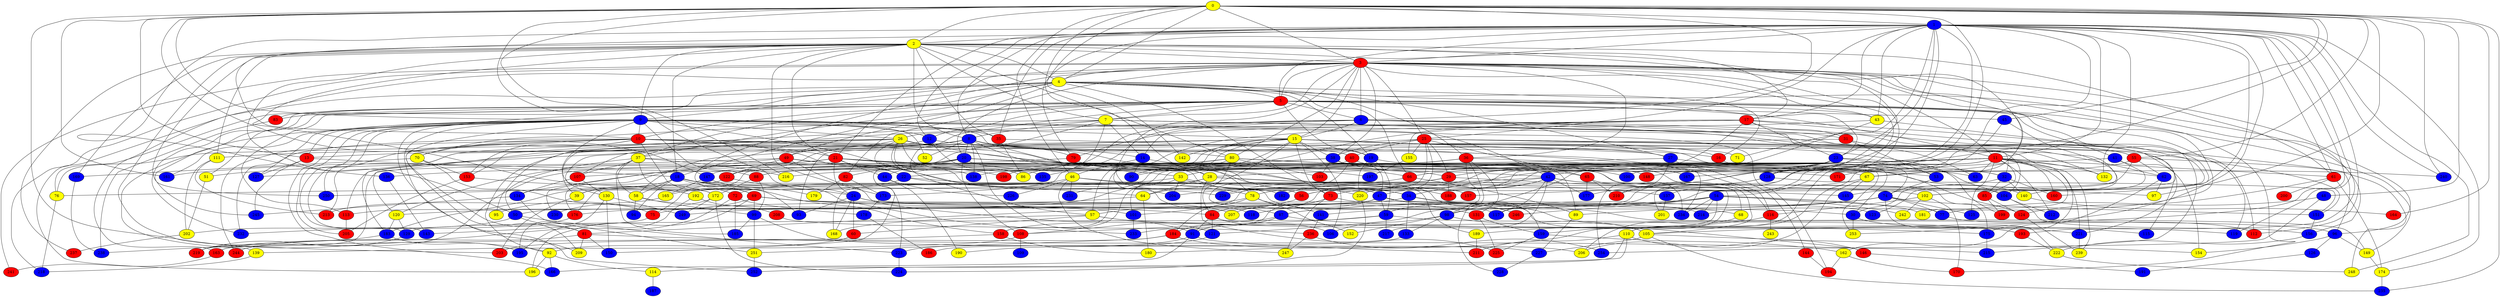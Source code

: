 graph {
0 [style = filled fillcolor = yellow];
1 [style = filled fillcolor = blue];
2 [style = filled fillcolor = yellow];
3 [style = filled fillcolor = red];
4 [style = filled fillcolor = yellow];
5 [style = filled fillcolor = red];
6 [style = filled fillcolor = blue];
7 [style = filled fillcolor = yellow];
8 [style = filled fillcolor = blue];
9 [style = filled fillcolor = blue];
10 [style = filled fillcolor = red];
11 [style = filled fillcolor = red];
12 [style = filled fillcolor = blue];
13 [style = filled fillcolor = red];
14 [style = filled fillcolor = blue];
15 [style = filled fillcolor = yellow];
16 [style = filled fillcolor = red];
17 [style = filled fillcolor = red];
18 [style = filled fillcolor = blue];
19 [style = filled fillcolor = blue];
20 [style = filled fillcolor = blue];
21 [style = filled fillcolor = red];
22 [style = filled fillcolor = blue];
23 [style = filled fillcolor = blue];
24 [style = filled fillcolor = blue];
25 [style = filled fillcolor = red];
26 [style = filled fillcolor = yellow];
27 [style = filled fillcolor = blue];
28 [style = filled fillcolor = yellow];
29 [style = filled fillcolor = red];
30 [style = filled fillcolor = blue];
31 [style = filled fillcolor = red];
32 [style = filled fillcolor = blue];
33 [style = filled fillcolor = yellow];
34 [style = filled fillcolor = blue];
35 [style = filled fillcolor = red];
36 [style = filled fillcolor = red];
37 [style = filled fillcolor = yellow];
38 [style = filled fillcolor = blue];
39 [style = filled fillcolor = yellow];
40 [style = filled fillcolor = red];
41 [style = filled fillcolor = blue];
42 [style = filled fillcolor = blue];
43 [style = filled fillcolor = yellow];
44 [style = filled fillcolor = blue];
45 [style = filled fillcolor = blue];
46 [style = filled fillcolor = yellow];
47 [style = filled fillcolor = blue];
48 [style = filled fillcolor = blue];
49 [style = filled fillcolor = red];
50 [style = filled fillcolor = blue];
51 [style = filled fillcolor = yellow];
52 [style = filled fillcolor = yellow];
53 [style = filled fillcolor = blue];
54 [style = filled fillcolor = blue];
55 [style = filled fillcolor = red];
56 [style = filled fillcolor = red];
57 [style = filled fillcolor = yellow];
58 [style = filled fillcolor = yellow];
59 [style = filled fillcolor = blue];
60 [style = filled fillcolor = red];
61 [style = filled fillcolor = red];
62 [style = filled fillcolor = blue];
63 [style = filled fillcolor = blue];
64 [style = filled fillcolor = yellow];
65 [style = filled fillcolor = red];
66 [style = filled fillcolor = red];
67 [style = filled fillcolor = yellow];
68 [style = filled fillcolor = yellow];
69 [style = filled fillcolor = red];
70 [style = filled fillcolor = yellow];
71 [style = filled fillcolor = yellow];
72 [style = filled fillcolor = red];
73 [style = filled fillcolor = red];
74 [style = filled fillcolor = blue];
75 [style = filled fillcolor = red];
76 [style = filled fillcolor = yellow];
77 [style = filled fillcolor = blue];
78 [style = filled fillcolor = yellow];
79 [style = filled fillcolor = red];
80 [style = filled fillcolor = yellow];
81 [style = filled fillcolor = red];
82 [style = filled fillcolor = red];
83 [style = filled fillcolor = red];
84 [style = filled fillcolor = red];
85 [style = filled fillcolor = red];
86 [style = filled fillcolor = yellow];
87 [style = filled fillcolor = blue];
88 [style = filled fillcolor = red];
89 [style = filled fillcolor = yellow];
90 [style = filled fillcolor = blue];
91 [style = filled fillcolor = blue];
92 [style = filled fillcolor = yellow];
93 [style = filled fillcolor = blue];
94 [style = filled fillcolor = blue];
95 [style = filled fillcolor = yellow];
96 [style = filled fillcolor = blue];
97 [style = filled fillcolor = yellow];
98 [style = filled fillcolor = blue];
99 [style = filled fillcolor = blue];
100 [style = filled fillcolor = blue];
101 [style = filled fillcolor = blue];
102 [style = filled fillcolor = yellow];
103 [style = filled fillcolor = red];
104 [style = filled fillcolor = blue];
105 [style = filled fillcolor = yellow];
106 [style = filled fillcolor = blue];
107 [style = filled fillcolor = red];
108 [style = filled fillcolor = red];
109 [style = filled fillcolor = blue];
110 [style = filled fillcolor = yellow];
111 [style = filled fillcolor = yellow];
112 [style = filled fillcolor = red];
113 [style = filled fillcolor = red];
114 [style = filled fillcolor = yellow];
115 [style = filled fillcolor = blue];
116 [style = filled fillcolor = red];
117 [style = filled fillcolor = blue];
118 [style = filled fillcolor = blue];
119 [style = filled fillcolor = blue];
120 [style = filled fillcolor = yellow];
121 [style = filled fillcolor = blue];
122 [style = filled fillcolor = red];
123 [style = filled fillcolor = blue];
124 [style = filled fillcolor = red];
125 [style = filled fillcolor = blue];
126 [style = filled fillcolor = blue];
127 [style = filled fillcolor = blue];
128 [style = filled fillcolor = blue];
129 [style = filled fillcolor = blue];
130 [style = filled fillcolor = yellow];
131 [style = filled fillcolor = red];
132 [style = filled fillcolor = yellow];
133 [style = filled fillcolor = blue];
134 [style = filled fillcolor = blue];
135 [style = filled fillcolor = blue];
136 [style = filled fillcolor = blue];
137 [style = filled fillcolor = blue];
138 [style = filled fillcolor = blue];
139 [style = filled fillcolor = yellow];
140 [style = filled fillcolor = yellow];
141 [style = filled fillcolor = blue];
142 [style = filled fillcolor = yellow];
143 [style = filled fillcolor = blue];
144 [style = filled fillcolor = red];
145 [style = filled fillcolor = blue];
146 [style = filled fillcolor = red];
147 [style = filled fillcolor = blue];
148 [style = filled fillcolor = red];
149 [style = filled fillcolor = yellow];
150 [style = filled fillcolor = blue];
151 [style = filled fillcolor = blue];
152 [style = filled fillcolor = yellow];
153 [style = filled fillcolor = red];
154 [style = filled fillcolor = yellow];
155 [style = filled fillcolor = yellow];
156 [style = filled fillcolor = blue];
157 [style = filled fillcolor = red];
158 [style = filled fillcolor = red];
159 [style = filled fillcolor = blue];
160 [style = filled fillcolor = red];
161 [style = filled fillcolor = blue];
162 [style = filled fillcolor = yellow];
163 [style = filled fillcolor = red];
164 [style = filled fillcolor = red];
165 [style = filled fillcolor = yellow];
166 [style = filled fillcolor = blue];
167 [style = filled fillcolor = blue];
168 [style = filled fillcolor = yellow];
169 [style = filled fillcolor = blue];
170 [style = filled fillcolor = red];
171 [style = filled fillcolor = red];
172 [style = filled fillcolor = yellow];
173 [style = filled fillcolor = blue];
174 [style = filled fillcolor = yellow];
175 [style = filled fillcolor = blue];
176 [style = filled fillcolor = red];
177 [style = filled fillcolor = blue];
178 [style = filled fillcolor = blue];
179 [style = filled fillcolor = yellow];
180 [style = filled fillcolor = yellow];
181 [style = filled fillcolor = yellow];
182 [style = filled fillcolor = blue];
183 [style = filled fillcolor = blue];
184 [style = filled fillcolor = red];
185 [style = filled fillcolor = blue];
186 [style = filled fillcolor = red];
187 [style = filled fillcolor = blue];
188 [style = filled fillcolor = red];
189 [style = filled fillcolor = yellow];
190 [style = filled fillcolor = yellow];
191 [style = filled fillcolor = blue];
192 [style = filled fillcolor = yellow];
193 [style = filled fillcolor = red];
194 [style = filled fillcolor = red];
195 [style = filled fillcolor = blue];
196 [style = filled fillcolor = yellow];
197 [style = filled fillcolor = blue];
198 [style = filled fillcolor = red];
199 [style = filled fillcolor = red];
200 [style = filled fillcolor = red];
201 [style = filled fillcolor = yellow];
202 [style = filled fillcolor = yellow];
203 [style = filled fillcolor = red];
204 [style = filled fillcolor = blue];
205 [style = filled fillcolor = red];
206 [style = filled fillcolor = yellow];
207 [style = filled fillcolor = yellow];
208 [style = filled fillcolor = red];
209 [style = filled fillcolor = yellow];
210 [style = filled fillcolor = red];
211 [style = filled fillcolor = red];
212 [style = filled fillcolor = blue];
213 [style = filled fillcolor = red];
214 [style = filled fillcolor = blue];
215 [style = filled fillcolor = blue];
216 [style = filled fillcolor = yellow];
217 [style = filled fillcolor = blue];
218 [style = filled fillcolor = blue];
219 [style = filled fillcolor = red];
220 [style = filled fillcolor = yellow];
221 [style = filled fillcolor = blue];
222 [style = filled fillcolor = yellow];
223 [style = filled fillcolor = blue];
224 [style = filled fillcolor = blue];
225 [style = filled fillcolor = red];
226 [style = filled fillcolor = blue];
227 [style = filled fillcolor = blue];
228 [style = filled fillcolor = blue];
229 [style = filled fillcolor = blue];
230 [style = filled fillcolor = blue];
231 [style = filled fillcolor = blue];
232 [style = filled fillcolor = blue];
233 [style = filled fillcolor = blue];
234 [style = filled fillcolor = blue];
235 [style = filled fillcolor = blue];
236 [style = filled fillcolor = red];
237 [style = filled fillcolor = red];
238 [style = filled fillcolor = blue];
239 [style = filled fillcolor = yellow];
240 [style = filled fillcolor = blue];
241 [style = filled fillcolor = red];
242 [style = filled fillcolor = yellow];
243 [style = filled fillcolor = yellow];
244 [style = filled fillcolor = red];
245 [style = filled fillcolor = blue];
246 [style = filled fillcolor = red];
247 [style = filled fillcolor = yellow];
248 [style = filled fillcolor = yellow];
249 [style = filled fillcolor = blue];
250 [style = filled fillcolor = blue];
251 [style = filled fillcolor = yellow];
252 [style = filled fillcolor = blue];
253 [style = filled fillcolor = yellow];
254 [style = filled fillcolor = blue];
1 -- 5;
0 -- 4;
0 -- 3;
0 -- 2;
0 -- 1;
0 -- 6;
0 -- 9;
0 -- 13;
0 -- 24;
0 -- 28;
0 -- 45;
0 -- 46;
0 -- 48;
0 -- 55;
0 -- 92;
0 -- 97;
0 -- 142;
0 -- 147;
0 -- 161;
0 -- 164;
0 -- 167;
0 -- 177;
0 -- 216;
0 -- 235;
0 -- 240;
1 -- 2;
1 -- 3;
1 -- 8;
1 -- 10;
1 -- 11;
1 -- 12;
1 -- 17;
1 -- 21;
1 -- 23;
1 -- 25;
1 -- 35;
1 -- 43;
1 -- 61;
1 -- 71;
1 -- 79;
1 -- 100;
1 -- 105;
1 -- 112;
1 -- 119;
1 -- 128;
1 -- 132;
1 -- 136;
1 -- 140;
1 -- 148;
1 -- 174;
1 -- 214;
1 -- 240;
1 -- 248;
2 -- 3;
2 -- 4;
2 -- 7;
2 -- 8;
2 -- 9;
2 -- 17;
2 -- 18;
2 -- 21;
2 -- 35;
2 -- 50;
2 -- 61;
2 -- 80;
2 -- 110;
2 -- 111;
2 -- 169;
2 -- 172;
2 -- 173;
2 -- 203;
2 -- 210;
2 -- 237;
2 -- 250;
3 -- 4;
3 -- 5;
3 -- 6;
3 -- 7;
3 -- 9;
3 -- 11;
3 -- 15;
3 -- 20;
3 -- 25;
3 -- 36;
3 -- 38;
3 -- 43;
3 -- 67;
3 -- 80;
3 -- 93;
3 -- 96;
3 -- 118;
3 -- 128;
3 -- 163;
3 -- 170;
3 -- 193;
3 -- 201;
3 -- 218;
3 -- 241;
3 -- 253;
4 -- 5;
4 -- 10;
4 -- 16;
4 -- 19;
4 -- 23;
4 -- 27;
4 -- 36;
4 -- 37;
4 -- 49;
4 -- 66;
4 -- 73;
4 -- 76;
4 -- 83;
4 -- 156;
4 -- 196;
4 -- 232;
4 -- 245;
5 -- 6;
5 -- 7;
5 -- 11;
5 -- 12;
5 -- 18;
5 -- 19;
5 -- 37;
5 -- 41;
5 -- 43;
5 -- 45;
5 -- 51;
5 -- 57;
5 -- 82;
5 -- 83;
5 -- 113;
5 -- 119;
5 -- 149;
5 -- 160;
5 -- 209;
6 -- 14;
6 -- 15;
6 -- 22;
6 -- 30;
6 -- 31;
6 -- 63;
6 -- 102;
6 -- 107;
6 -- 198;
7 -- 8;
7 -- 14;
7 -- 55;
7 -- 62;
7 -- 70;
7 -- 153;
7 -- 198;
7 -- 221;
7 -- 223;
8 -- 13;
8 -- 14;
8 -- 19;
8 -- 20;
8 -- 27;
8 -- 39;
8 -- 52;
8 -- 66;
8 -- 78;
8 -- 80;
8 -- 111;
8 -- 121;
8 -- 122;
8 -- 130;
8 -- 138;
8 -- 183;
8 -- 234;
9 -- 10;
9 -- 12;
9 -- 13;
9 -- 15;
9 -- 26;
9 -- 32;
9 -- 35;
9 -- 42;
9 -- 47;
9 -- 52;
9 -- 81;
9 -- 88;
9 -- 127;
9 -- 129;
9 -- 139;
9 -- 143;
9 -- 161;
9 -- 166;
9 -- 172;
9 -- 194;
9 -- 205;
9 -- 229;
9 -- 252;
10 -- 16;
10 -- 21;
10 -- 22;
10 -- 29;
10 -- 69;
10 -- 70;
10 -- 153;
10 -- 197;
10 -- 209;
10 -- 232;
10 -- 244;
10 -- 250;
11 -- 28;
11 -- 29;
11 -- 54;
11 -- 56;
11 -- 61;
11 -- 62;
11 -- 63;
11 -- 73;
11 -- 78;
11 -- 85;
11 -- 108;
11 -- 110;
11 -- 125;
11 -- 132;
11 -- 137;
11 -- 138;
11 -- 160;
11 -- 181;
11 -- 204;
11 -- 212;
11 -- 221;
11 -- 239;
11 -- 249;
12 -- 86;
12 -- 92;
12 -- 116;
13 -- 18;
13 -- 127;
13 -- 245;
14 -- 46;
14 -- 90;
14 -- 140;
15 -- 16;
15 -- 27;
15 -- 30;
15 -- 38;
15 -- 56;
15 -- 64;
15 -- 71;
15 -- 73;
15 -- 93;
15 -- 104;
15 -- 106;
15 -- 127;
15 -- 142;
15 -- 158;
15 -- 173;
15 -- 199;
15 -- 231;
16 -- 74;
17 -- 23;
17 -- 26;
17 -- 31;
17 -- 33;
17 -- 34;
17 -- 79;
17 -- 102;
17 -- 112;
17 -- 155;
18 -- 24;
18 -- 39;
18 -- 58;
18 -- 69;
18 -- 94;
18 -- 102;
18 -- 158;
18 -- 246;
19 -- 59;
19 -- 220;
19 -- 240;
20 -- 32;
20 -- 42;
20 -- 44;
20 -- 53;
20 -- 67;
20 -- 82;
20 -- 108;
20 -- 134;
20 -- 136;
20 -- 150;
20 -- 176;
20 -- 189;
20 -- 253;
21 -- 22;
21 -- 24;
21 -- 33;
21 -- 34;
21 -- 44;
21 -- 65;
21 -- 120;
21 -- 161;
21 -- 175;
21 -- 219;
22 -- 34;
22 -- 64;
22 -- 183;
23 -- 42;
23 -- 53;
23 -- 66;
23 -- 98;
23 -- 104;
23 -- 128;
24 -- 30;
24 -- 60;
24 -- 93;
24 -- 168;
24 -- 207;
24 -- 214;
25 -- 29;
25 -- 38;
25 -- 40;
25 -- 58;
25 -- 65;
25 -- 84;
25 -- 96;
25 -- 101;
25 -- 132;
25 -- 155;
25 -- 175;
26 -- 28;
26 -- 49;
26 -- 76;
26 -- 79;
26 -- 95;
26 -- 120;
26 -- 138;
26 -- 151;
26 -- 182;
26 -- 188;
26 -- 204;
26 -- 213;
27 -- 32;
27 -- 88;
27 -- 144;
27 -- 254;
28 -- 39;
28 -- 64;
28 -- 104;
28 -- 137;
28 -- 168;
28 -- 225;
29 -- 176;
29 -- 180;
29 -- 188;
29 -- 229;
30 -- 115;
30 -- 253;
31 -- 53;
31 -- 55;
31 -- 113;
31 -- 115;
32 -- 56;
32 -- 85;
32 -- 140;
32 -- 160;
33 -- 76;
33 -- 101;
33 -- 145;
33 -- 204;
33 -- 220;
34 -- 68;
34 -- 133;
34 -- 176;
34 -- 193;
35 -- 40;
35 -- 86;
36 -- 90;
36 -- 98;
36 -- 107;
36 -- 131;
36 -- 167;
36 -- 228;
37 -- 50;
37 -- 58;
37 -- 72;
37 -- 107;
37 -- 135;
37 -- 185;
37 -- 216;
38 -- 47;
38 -- 63;
38 -- 75;
38 -- 103;
38 -- 216;
38 -- 219;
38 -- 234;
39 -- 203;
40 -- 87;
40 -- 88;
40 -- 89;
40 -- 116;
41 -- 123;
41 -- 154;
41 -- 171;
42 -- 47;
42 -- 68;
42 -- 97;
42 -- 117;
42 -- 165;
42 -- 177;
42 -- 182;
42 -- 217;
42 -- 220;
43 -- 57;
43 -- 135;
43 -- 215;
44 -- 190;
44 -- 226;
45 -- 117;
45 -- 145;
46 -- 72;
46 -- 78;
46 -- 157;
46 -- 226;
46 -- 231;
46 -- 247;
47 -- 50;
47 -- 59;
47 -- 113;
47 -- 118;
47 -- 123;
47 -- 131;
47 -- 146;
48 -- 77;
48 -- 254;
49 -- 51;
49 -- 91;
49 -- 122;
49 -- 171;
49 -- 198;
49 -- 230;
50 -- 81;
50 -- 202;
50 -- 223;
51 -- 202;
53 -- 74;
54 -- 77;
54 -- 81;
54 -- 87;
54 -- 121;
54 -- 159;
54 -- 181;
54 -- 214;
54 -- 234;
54 -- 242;
54 -- 246;
55 -- 59;
55 -- 62;
55 -- 67;
55 -- 248;
56 -- 57;
57 -- 60;
57 -- 168;
57 -- 175;
57 -- 193;
58 -- 94;
58 -- 99;
58 -- 101;
59 -- 96;
59 -- 108;
59 -- 129;
59 -- 217;
60 -- 92;
61 -- 124;
61 -- 174;
61 -- 200;
62 -- 97;
62 -- 162;
64 -- 75;
64 -- 180;
65 -- 105;
65 -- 177;
65 -- 210;
66 -- 89;
66 -- 229;
67 -- 145;
67 -- 157;
67 -- 206;
68 -- 206;
69 -- 84;
69 -- 95;
69 -- 99;
69 -- 117;
69 -- 149;
69 -- 196;
70 -- 75;
70 -- 153;
70 -- 169;
72 -- 163;
72 -- 178;
72 -- 185;
73 -- 207;
73 -- 233;
73 -- 246;
73 -- 247;
74 -- 77;
74 -- 87;
74 -- 89;
74 -- 98;
74 -- 125;
74 -- 151;
74 -- 222;
75 -- 143;
76 -- 218;
77 -- 112;
78 -- 120;
78 -- 141;
78 -- 152;
78 -- 184;
79 -- 147;
79 -- 159;
80 -- 84;
80 -- 86;
80 -- 90;
80 -- 100;
80 -- 103;
80 -- 122;
80 -- 124;
80 -- 148;
81 -- 150;
81 -- 209;
81 -- 215;
81 -- 244;
82 -- 173;
82 -- 179;
83 -- 238;
84 -- 91;
84 -- 106;
84 -- 121;
84 -- 221;
85 -- 124;
85 -- 199;
87 -- 91;
87 -- 119;
87 -- 158;
87 -- 184;
88 -- 99;
88 -- 172;
89 -- 227;
91 -- 166;
91 -- 211;
91 -- 223;
92 -- 114;
92 -- 166;
92 -- 196;
96 -- 126;
96 -- 149;
96 -- 154;
98 -- 105;
98 -- 106;
98 -- 133;
98 -- 152;
99 -- 185;
99 -- 227;
99 -- 251;
101 -- 233;
102 -- 116;
102 -- 170;
102 -- 242;
104 -- 156;
104 -- 212;
105 -- 154;
105 -- 227;
105 -- 235;
107 -- 130;
107 -- 134;
108 -- 109;
108 -- 139;
110 -- 114;
110 -- 146;
110 -- 211;
110 -- 252;
111 -- 202;
111 -- 213;
113 -- 205;
114 -- 187;
116 -- 189;
116 -- 243;
120 -- 129;
120 -- 183;
121 -- 190;
122 -- 233;
122 -- 250;
124 -- 239;
126 -- 191;
128 -- 141;
128 -- 151;
128 -- 210;
129 -- 219;
130 -- 150;
130 -- 195;
130 -- 249;
131 -- 159;
131 -- 225;
133 -- 186;
134 -- 245;
134 -- 251;
136 -- 143;
137 -- 201;
139 -- 218;
140 -- 164;
141 -- 236;
144 -- 194;
146 -- 191;
147 -- 165;
147 -- 179;
149 -- 174;
151 -- 156;
153 -- 192;
153 -- 205;
155 -- 197;
156 -- 222;
158 -- 163;
158 -- 180;
159 -- 162;
159 -- 225;
162 -- 170;
162 -- 194;
163 -- 241;
165 -- 213;
169 -- 238;
172 -- 224;
172 -- 230;
172 -- 249;
173 -- 178;
174 -- 235;
175 -- 215;
176 -- 232;
178 -- 186;
183 -- 195;
183 -- 238;
184 -- 203;
184 -- 206;
184 -- 251;
189 -- 211;
192 -- 195;
192 -- 208;
193 -- 222;
202 -- 237;
208 -- 236;
220 -- 224;
221 -- 239;
222 -- 248;
223 -- 224;
227 -- 228;
236 -- 247;
236 -- 254;
251 -- 252;
}
